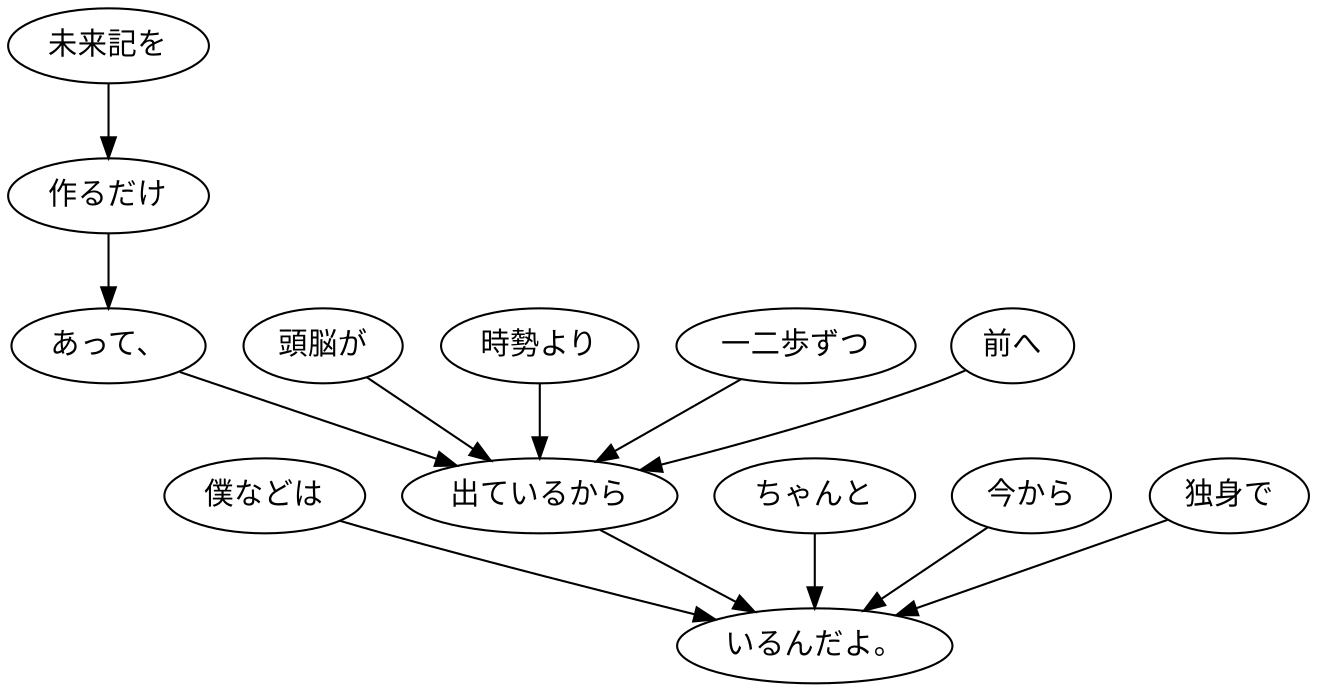 digraph graph8786 {
	node0 [label="僕などは"];
	node1 [label="未来記を"];
	node2 [label="作るだけ"];
	node3 [label="あって、"];
	node4 [label="頭脳が"];
	node5 [label="時勢より"];
	node6 [label="一二歩ずつ"];
	node7 [label="前へ"];
	node8 [label="出ているから"];
	node9 [label="ちゃんと"];
	node10 [label="今から"];
	node11 [label="独身で"];
	node12 [label="いるんだよ。"];
	node0 -> node12;
	node1 -> node2;
	node2 -> node3;
	node3 -> node8;
	node4 -> node8;
	node5 -> node8;
	node6 -> node8;
	node7 -> node8;
	node8 -> node12;
	node9 -> node12;
	node10 -> node12;
	node11 -> node12;
}
